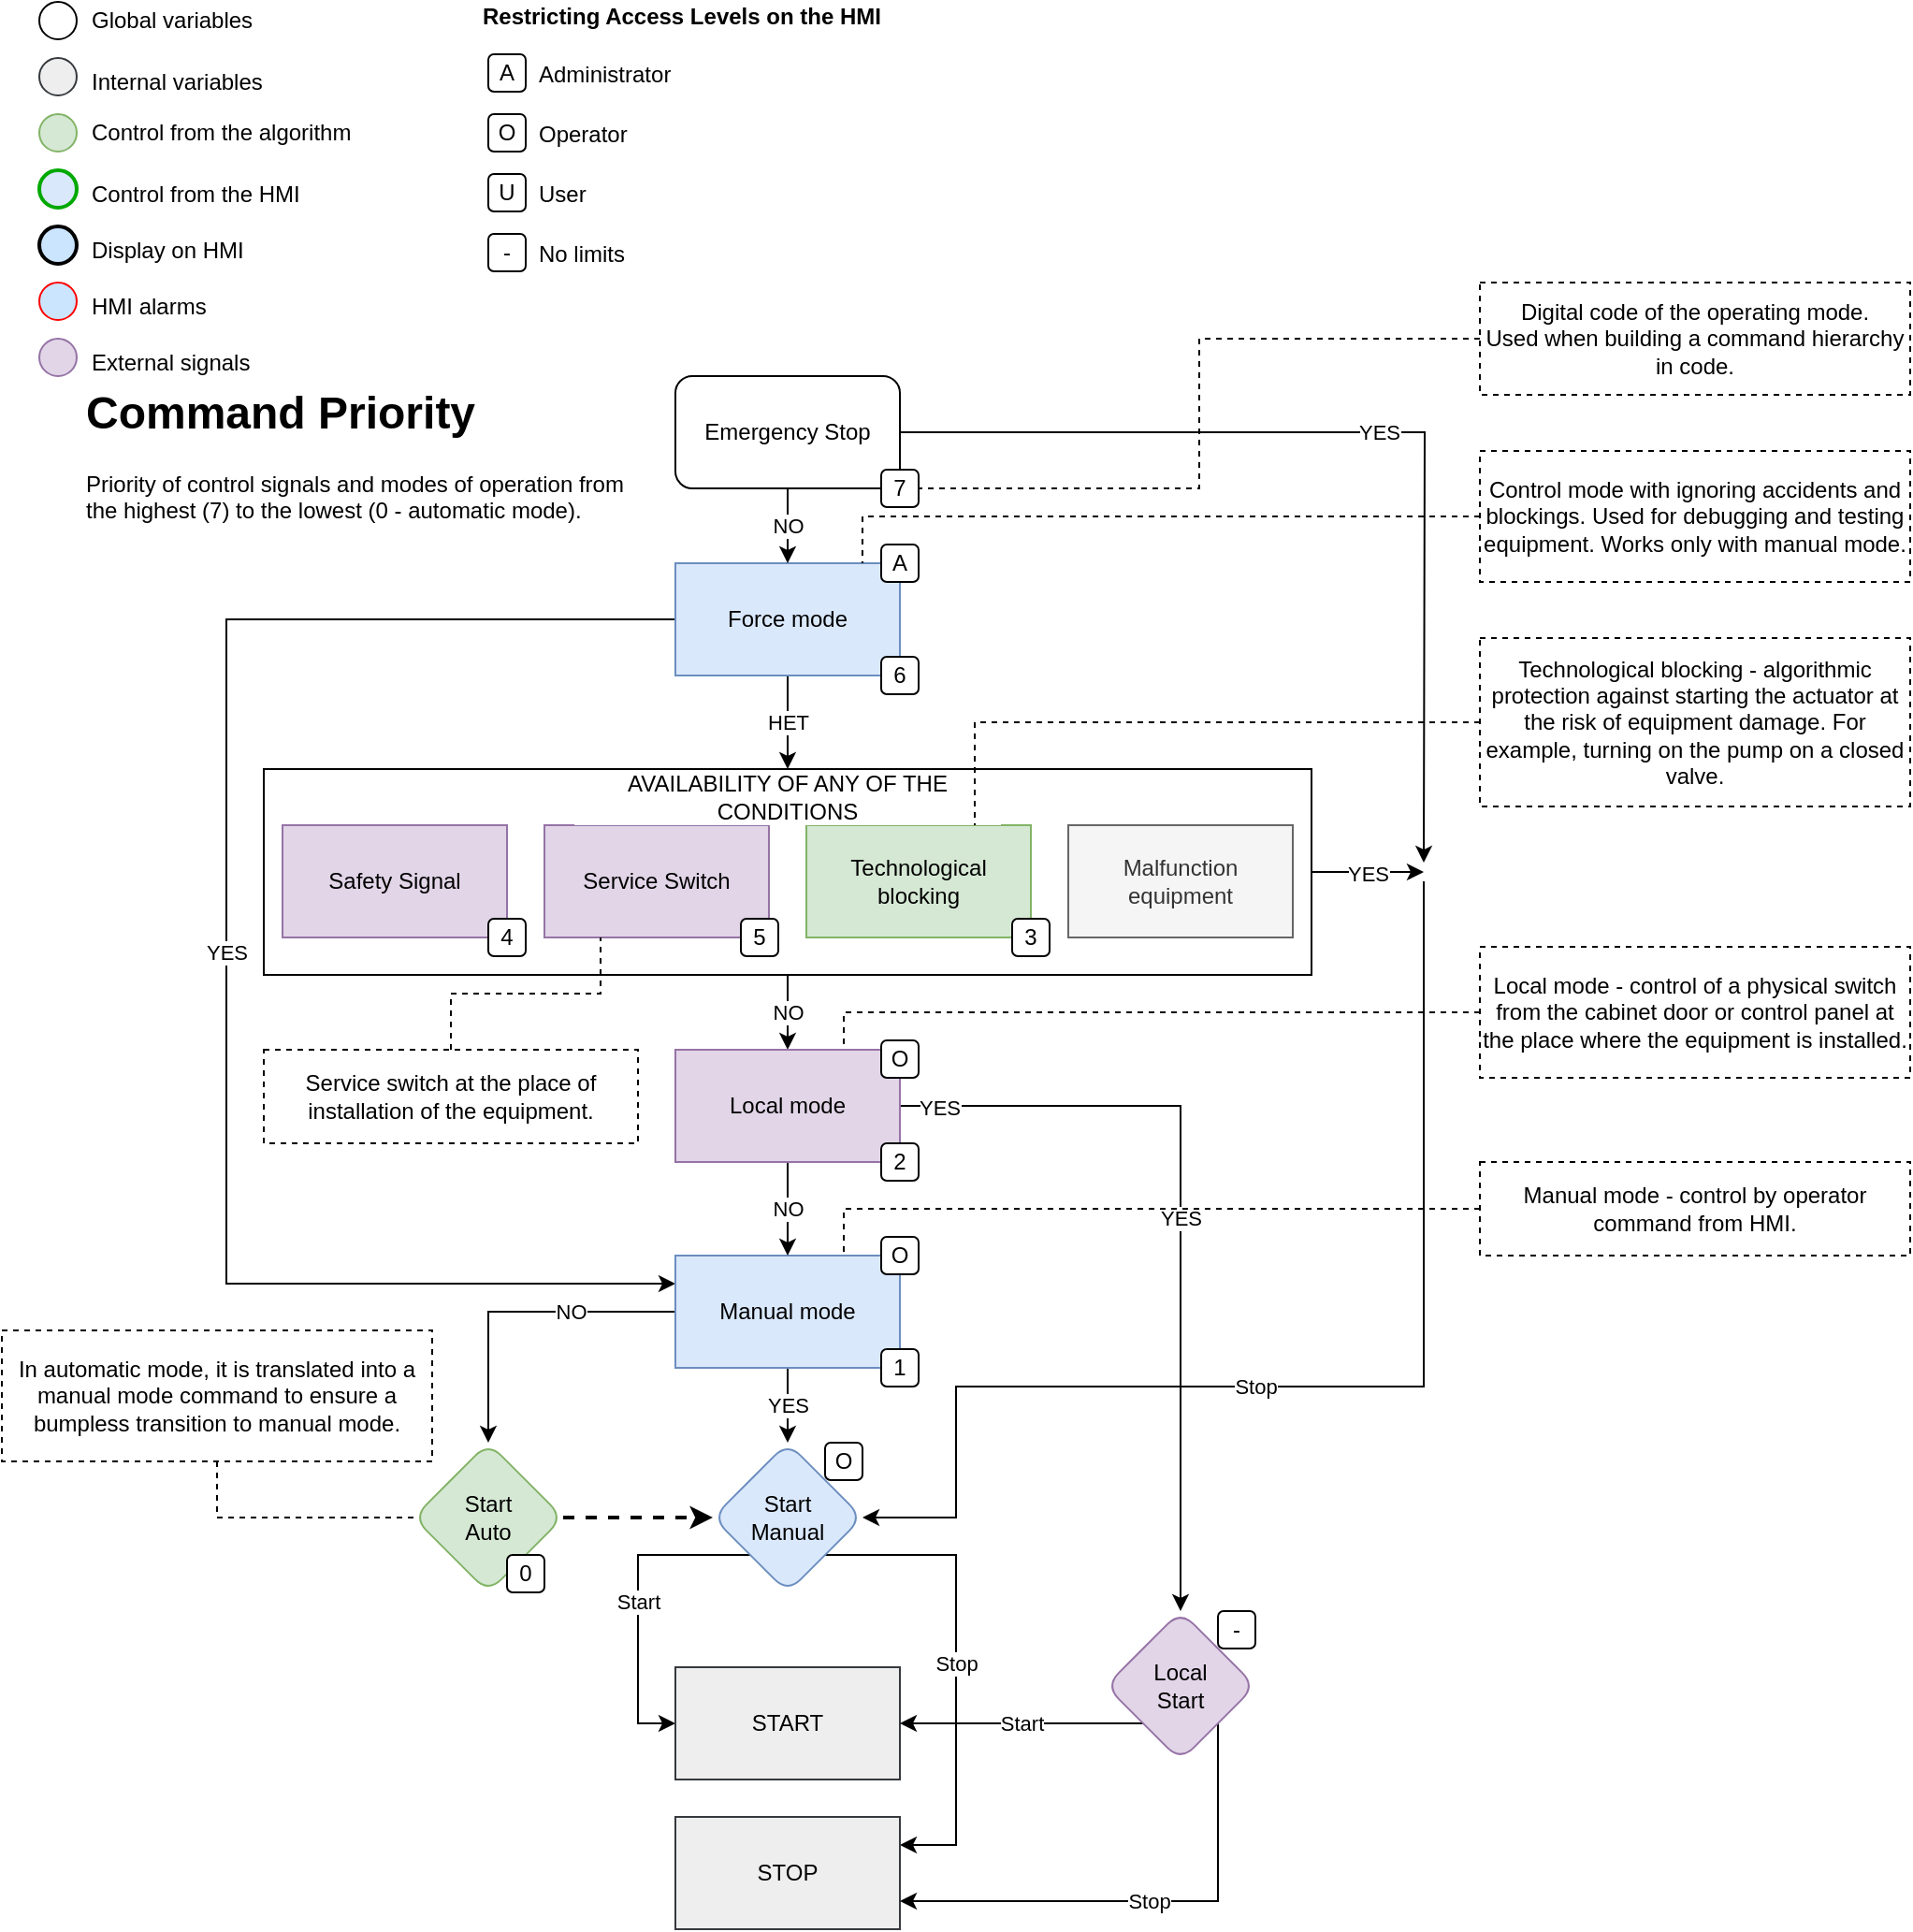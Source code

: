 <mxfile version="21.6.5" type="device">
  <diagram id="kgpKYQtTHZ0yAKxKKP6v" name="Page-1">
    <mxGraphModel dx="1418" dy="820" grid="1" gridSize="10" guides="1" tooltips="1" connect="1" arrows="1" fold="1" page="1" pageScale="1" pageWidth="850" pageHeight="1100" math="0" shadow="0">
      <root>
        <mxCell id="0" />
        <mxCell id="1" parent="0" />
        <mxCell id="_dlDxrZRvXuDAc6dJ759-61" value="NO" style="edgeStyle=orthogonalEdgeStyle;rounded=0;orthogonalLoop=1;jettySize=auto;html=1;entryX=0.5;entryY=0;entryDx=0;entryDy=0;" parent="1" source="_dlDxrZRvXuDAc6dJ759-59" target="_dlDxrZRvXuDAc6dJ759-28" edge="1">
          <mxGeometry relative="1" as="geometry" />
        </mxCell>
        <mxCell id="_dlDxrZRvXuDAc6dJ759-87" value="Stop" style="edgeStyle=orthogonalEdgeStyle;rounded=0;orthogonalLoop=1;jettySize=auto;html=1;entryX=1;entryY=0.5;entryDx=0;entryDy=0;" parent="1" target="_dlDxrZRvXuDAc6dJ759-18" edge="1">
          <mxGeometry x="0.125" relative="1" as="geometry">
            <Array as="points">
              <mxPoint x="780" y="750" />
              <mxPoint x="530" y="750" />
              <mxPoint x="530" y="820" />
            </Array>
            <mxPoint as="offset" />
            <mxPoint x="780" y="480" as="sourcePoint" />
          </mxGeometry>
        </mxCell>
        <mxCell id="PMrE51tnItsyhINrTOdF-2" value="YES" style="edgeStyle=orthogonalEdgeStyle;rounded=0;orthogonalLoop=1;jettySize=auto;html=1;" parent="1" source="_dlDxrZRvXuDAc6dJ759-59" edge="1">
          <mxGeometry relative="1" as="geometry">
            <mxPoint x="780" y="475" as="targetPoint" />
          </mxGeometry>
        </mxCell>
        <mxCell id="_dlDxrZRvXuDAc6dJ759-59" value="&lt;div style=&quot;text-align: justify&quot;&gt;&lt;br&gt;&lt;/div&gt;" style="rounded=0;whiteSpace=wrap;html=1;shadow=0;glass=0;labelBackgroundColor=#FFFFFF;labelBorderColor=none;sketch=0;" parent="1" vertex="1">
          <mxGeometry x="160" y="420" width="560" height="110" as="geometry" />
        </mxCell>
        <mxCell id="_dlDxrZRvXuDAc6dJ759-62" value="НЕТ" style="edgeStyle=orthogonalEdgeStyle;rounded=0;orthogonalLoop=1;jettySize=auto;html=1;exitX=0.5;exitY=1;exitDx=0;exitDy=0;entryX=0.5;entryY=0;entryDx=0;entryDy=0;" parent="1" source="_dlDxrZRvXuDAc6dJ759-11" target="_dlDxrZRvXuDAc6dJ759-60" edge="1">
          <mxGeometry relative="1" as="geometry" />
        </mxCell>
        <mxCell id="_dlDxrZRvXuDAc6dJ759-64" value="YES" style="edgeStyle=orthogonalEdgeStyle;rounded=0;orthogonalLoop=1;jettySize=auto;html=1;entryX=0;entryY=0.25;entryDx=0;entryDy=0;" parent="1" source="_dlDxrZRvXuDAc6dJ759-11" target="_dlDxrZRvXuDAc6dJ759-15" edge="1">
          <mxGeometry relative="1" as="geometry">
            <Array as="points">
              <mxPoint x="140" y="340" />
              <mxPoint x="140" y="695" />
            </Array>
          </mxGeometry>
        </mxCell>
        <mxCell id="_dlDxrZRvXuDAc6dJ759-11" value="Force mode" style="rounded=0;whiteSpace=wrap;html=1;shadow=0;glass=0;sketch=0;fillColor=#dae8fc;strokeColor=#6c8ebf;" parent="1" vertex="1">
          <mxGeometry x="380" y="310" width="120" height="60" as="geometry" />
        </mxCell>
        <mxCell id="_dlDxrZRvXuDAc6dJ759-13" value="NO" style="edgeStyle=orthogonalEdgeStyle;rounded=0;orthogonalLoop=1;jettySize=auto;html=1;exitX=0.5;exitY=1;exitDx=0;exitDy=0;entryX=0.5;entryY=0;entryDx=0;entryDy=0;" parent="1" source="_dlDxrZRvXuDAc6dJ759-12" target="_dlDxrZRvXuDAc6dJ759-11" edge="1">
          <mxGeometry relative="1" as="geometry" />
        </mxCell>
        <mxCell id="_dlDxrZRvXuDAc6dJ759-75" value="YES" style="edgeStyle=orthogonalEdgeStyle;rounded=0;orthogonalLoop=1;jettySize=auto;html=1;" parent="1" source="_dlDxrZRvXuDAc6dJ759-12" edge="1">
          <mxGeometry relative="1" as="geometry">
            <mxPoint x="780" y="470" as="targetPoint" />
          </mxGeometry>
        </mxCell>
        <mxCell id="_dlDxrZRvXuDAc6dJ759-12" value="Emergency Stop" style="rounded=1;whiteSpace=wrap;html=1;shadow=0;glass=0;sketch=0;" parent="1" vertex="1">
          <mxGeometry x="380" y="210" width="120" height="60" as="geometry" />
        </mxCell>
        <mxCell id="_dlDxrZRvXuDAc6dJ759-14" value="&lt;h1&gt;Command Priority&lt;/h1&gt;&lt;p&gt;Priority of control signals and modes of operation from the highest (7) to the lowest (0 - automatic mode).&lt;/p&gt;" style="text;html=1;strokeColor=none;fillColor=none;spacing=5;spacingTop=-20;whiteSpace=wrap;overflow=hidden;rounded=0;shadow=0;glass=0;sketch=0;" parent="1" vertex="1">
          <mxGeometry x="60" y="210" width="310" height="120" as="geometry" />
        </mxCell>
        <mxCell id="_dlDxrZRvXuDAc6dJ759-23" value="YES" style="edgeStyle=orthogonalEdgeStyle;rounded=0;orthogonalLoop=1;jettySize=auto;exitX=0.5;exitY=1;exitDx=0;exitDy=0;entryX=0.5;entryY=0;entryDx=0;entryDy=0;html=1;" parent="1" source="_dlDxrZRvXuDAc6dJ759-15" target="_dlDxrZRvXuDAc6dJ759-18" edge="1">
          <mxGeometry relative="1" as="geometry">
            <Array as="points">
              <mxPoint x="440" y="760" />
              <mxPoint x="440" y="760" />
            </Array>
          </mxGeometry>
        </mxCell>
        <mxCell id="_dlDxrZRvXuDAc6dJ759-51" style="edgeStyle=orthogonalEdgeStyle;rounded=0;orthogonalLoop=1;jettySize=auto;html=1;exitX=0;exitY=0.5;exitDx=0;exitDy=0;entryX=0.5;entryY=0;entryDx=0;entryDy=0;" parent="1" source="_dlDxrZRvXuDAc6dJ759-15" target="_dlDxrZRvXuDAc6dJ759-40" edge="1">
          <mxGeometry relative="1" as="geometry" />
        </mxCell>
        <mxCell id="_dlDxrZRvXuDAc6dJ759-52" value="NO" style="edgeLabel;html=1;align=center;verticalAlign=middle;resizable=0;points=[];" parent="_dlDxrZRvXuDAc6dJ759-51" vertex="1" connectable="0">
          <mxGeometry x="-0.333" relative="1" as="geometry">
            <mxPoint as="offset" />
          </mxGeometry>
        </mxCell>
        <mxCell id="_dlDxrZRvXuDAc6dJ759-15" value="Manual mode" style="rounded=0;whiteSpace=wrap;html=1;shadow=0;glass=0;sketch=0;fillColor=#dae8fc;strokeColor=#6c8ebf;" parent="1" vertex="1">
          <mxGeometry x="380" y="680" width="120" height="60" as="geometry" />
        </mxCell>
        <mxCell id="_dlDxrZRvXuDAc6dJ759-70" value="Stop" style="edgeStyle=orthogonalEdgeStyle;rounded=0;orthogonalLoop=1;jettySize=auto;html=1;exitX=1;exitY=1;exitDx=0;exitDy=0;entryX=1;entryY=0.25;entryDx=0;entryDy=0;" parent="1" source="_dlDxrZRvXuDAc6dJ759-18" target="_dlDxrZRvXuDAc6dJ759-19" edge="1">
          <mxGeometry x="0.004" relative="1" as="geometry">
            <Array as="points">
              <mxPoint x="530" y="840" />
              <mxPoint x="530" y="995" />
            </Array>
            <mxPoint as="offset" />
          </mxGeometry>
        </mxCell>
        <mxCell id="_dlDxrZRvXuDAc6dJ759-71" value="Start" style="edgeStyle=orthogonalEdgeStyle;rounded=0;orthogonalLoop=1;jettySize=auto;html=1;exitX=0;exitY=1;exitDx=0;exitDy=0;entryX=0;entryY=0.5;entryDx=0;entryDy=0;" parent="1" source="_dlDxrZRvXuDAc6dJ759-18" target="_dlDxrZRvXuDAc6dJ759-20" edge="1">
          <mxGeometry relative="1" as="geometry">
            <Array as="points">
              <mxPoint x="360" y="840" />
              <mxPoint x="360" y="930" />
            </Array>
          </mxGeometry>
        </mxCell>
        <mxCell id="_dlDxrZRvXuDAc6dJ759-18" value="Start&lt;br&gt;Manual" style="rhombus;whiteSpace=wrap;html=1;rounded=1;shadow=0;glass=0;sketch=0;fillColor=#dae8fc;strokeColor=#6c8ebf;" parent="1" vertex="1">
          <mxGeometry x="400" y="780" width="80" height="80" as="geometry" />
        </mxCell>
        <mxCell id="_dlDxrZRvXuDAc6dJ759-19" value="STOP" style="rounded=0;whiteSpace=wrap;html=1;shadow=0;glass=0;sketch=0;fillColor=#eeeeee;strokeColor=#36393d;" parent="1" vertex="1">
          <mxGeometry x="380" y="980" width="120" height="60" as="geometry" />
        </mxCell>
        <mxCell id="_dlDxrZRvXuDAc6dJ759-20" value="START" style="rounded=0;whiteSpace=wrap;html=1;shadow=0;glass=0;sketch=0;fillColor=#eeeeee;strokeColor=#36393d;" parent="1" vertex="1">
          <mxGeometry x="380" y="900" width="120" height="60" as="geometry" />
        </mxCell>
        <mxCell id="_dlDxrZRvXuDAc6dJ759-21" value="Safety Signal" style="rounded=0;whiteSpace=wrap;html=1;shadow=0;glass=0;sketch=0;fillColor=#e1d5e7;strokeColor=#9673a6;" parent="1" vertex="1">
          <mxGeometry x="170" y="450" width="120" height="60" as="geometry" />
        </mxCell>
        <mxCell id="_dlDxrZRvXuDAc6dJ759-25" value="Service Switch" style="rounded=0;whiteSpace=wrap;html=1;shadow=0;glass=0;sketch=0;fillColor=#e1d5e7;strokeColor=#9673a6;" parent="1" vertex="1">
          <mxGeometry x="310" y="450" width="120" height="60" as="geometry" />
        </mxCell>
        <mxCell id="_dlDxrZRvXuDAc6dJ759-26" value="&lt;div&gt;Technological&lt;/div&gt;&lt;div&gt;blocking&lt;/div&gt;" style="rounded=0;whiteSpace=wrap;html=1;shadow=0;glass=0;sketch=0;fillColor=#d5e8d4;strokeColor=#82b366;" parent="1" vertex="1">
          <mxGeometry x="450" y="450" width="120" height="60" as="geometry" />
        </mxCell>
        <mxCell id="_dlDxrZRvXuDAc6dJ759-54" value="YES" style="edgeStyle=orthogonalEdgeStyle;rounded=0;orthogonalLoop=1;jettySize=auto;html=1;exitX=1;exitY=0.5;exitDx=0;exitDy=0;" parent="1" source="_dlDxrZRvXuDAc6dJ759-28" target="_dlDxrZRvXuDAc6dJ759-29" edge="1">
          <mxGeometry relative="1" as="geometry" />
        </mxCell>
        <mxCell id="_dlDxrZRvXuDAc6dJ759-56" value="YES" style="edgeLabel;html=1;align=center;verticalAlign=middle;resizable=0;points=[];" parent="_dlDxrZRvXuDAc6dJ759-54" vertex="1" connectable="0">
          <mxGeometry x="-0.903" y="-1" relative="1" as="geometry">
            <mxPoint as="offset" />
          </mxGeometry>
        </mxCell>
        <mxCell id="_dlDxrZRvXuDAc6dJ759-55" value="NO" style="edgeStyle=orthogonalEdgeStyle;rounded=0;orthogonalLoop=1;jettySize=auto;html=1;" parent="1" source="_dlDxrZRvXuDAc6dJ759-28" target="_dlDxrZRvXuDAc6dJ759-15" edge="1">
          <mxGeometry relative="1" as="geometry" />
        </mxCell>
        <mxCell id="_dlDxrZRvXuDAc6dJ759-28" value="Local mode" style="rounded=0;whiteSpace=wrap;html=1;shadow=0;glass=0;sketch=0;fillColor=#e1d5e7;strokeColor=#9673a6;" parent="1" vertex="1">
          <mxGeometry x="380" y="570" width="120" height="60" as="geometry" />
        </mxCell>
        <mxCell id="_dlDxrZRvXuDAc6dJ759-67" value="Stop" style="edgeStyle=orthogonalEdgeStyle;rounded=0;orthogonalLoop=1;jettySize=auto;html=1;exitX=1;exitY=1;exitDx=0;exitDy=0;entryX=1;entryY=0.75;entryDx=0;entryDy=0;" parent="1" source="_dlDxrZRvXuDAc6dJ759-29" target="_dlDxrZRvXuDAc6dJ759-19" edge="1">
          <mxGeometry relative="1" as="geometry">
            <Array as="points">
              <mxPoint x="670" y="1025" />
            </Array>
          </mxGeometry>
        </mxCell>
        <mxCell id="_dlDxrZRvXuDAc6dJ759-68" value="Start" style="edgeStyle=orthogonalEdgeStyle;rounded=0;orthogonalLoop=1;jettySize=auto;html=1;exitX=0;exitY=1;exitDx=0;exitDy=0;entryX=1;entryY=0.5;entryDx=0;entryDy=0;" parent="1" source="_dlDxrZRvXuDAc6dJ759-29" target="_dlDxrZRvXuDAc6dJ759-20" edge="1">
          <mxGeometry relative="1" as="geometry">
            <Array as="points">
              <mxPoint x="560" y="930" />
            </Array>
            <mxPoint as="offset" />
          </mxGeometry>
        </mxCell>
        <mxCell id="_dlDxrZRvXuDAc6dJ759-29" value="Local&lt;br&gt;Start" style="rhombus;whiteSpace=wrap;html=1;rounded=1;shadow=0;glass=0;sketch=0;fillColor=#e1d5e7;strokeColor=#9673a6;" parent="1" vertex="1">
          <mxGeometry x="610" y="870" width="80" height="80" as="geometry" />
        </mxCell>
        <mxCell id="_dlDxrZRvXuDAc6dJ759-74" value="" style="edgeStyle=orthogonalEdgeStyle;rounded=0;orthogonalLoop=1;jettySize=auto;html=1;entryX=0;entryY=0.5;entryDx=0;entryDy=0;dashed=1;strokeWidth=2;" parent="1" source="_dlDxrZRvXuDAc6dJ759-40" target="_dlDxrZRvXuDAc6dJ759-18" edge="1">
          <mxGeometry relative="1" as="geometry" />
        </mxCell>
        <mxCell id="_dlDxrZRvXuDAc6dJ759-40" value="Start&lt;br&gt;Auto" style="rhombus;whiteSpace=wrap;html=1;rounded=1;shadow=0;glass=0;sketch=0;fillColor=#d5e8d4;strokeColor=#82b366;" parent="1" vertex="1">
          <mxGeometry x="240" y="780" width="80" height="80" as="geometry" />
        </mxCell>
        <mxCell id="_dlDxrZRvXuDAc6dJ759-60" value="AVAILABILITY OF ANY OF THE CONDITIONS" style="text;html=1;strokeColor=none;fillColor=none;align=center;verticalAlign=middle;whiteSpace=wrap;rounded=0;shadow=0;glass=0;labelBackgroundColor=#FFFFFF;labelBorderColor=none;sketch=0;" parent="1" vertex="1">
          <mxGeometry x="325" y="420" width="230" height="30" as="geometry" />
        </mxCell>
        <mxCell id="_dlDxrZRvXuDAc6dJ759-63" value="&lt;div&gt;Malfunction&lt;/div&gt;&lt;div&gt;equipment&lt;/div&gt;" style="rounded=0;whiteSpace=wrap;html=1;shadow=0;glass=0;sketch=0;fillColor=#f5f5f5;fontColor=#333333;strokeColor=#666666;" parent="1" vertex="1">
          <mxGeometry x="590" y="450" width="120" height="60" as="geometry" />
        </mxCell>
        <mxCell id="VvVaaLdSwOPJ516p5DUX-1" value="7" style="text;html=1;strokeColor=default;fillColor=default;align=center;verticalAlign=middle;whiteSpace=wrap;rounded=1;" parent="1" vertex="1">
          <mxGeometry x="490" y="260" width="20" height="20" as="geometry" />
        </mxCell>
        <mxCell id="VvVaaLdSwOPJ516p5DUX-2" value="6&lt;br&gt;" style="text;html=1;strokeColor=default;fillColor=default;align=center;verticalAlign=middle;whiteSpace=wrap;rounded=1;" parent="1" vertex="1">
          <mxGeometry x="490" y="360" width="20" height="20" as="geometry" />
        </mxCell>
        <mxCell id="VvVaaLdSwOPJ516p5DUX-3" value="4" style="text;html=1;strokeColor=default;fillColor=default;align=center;verticalAlign=middle;whiteSpace=wrap;rounded=1;" parent="1" vertex="1">
          <mxGeometry x="280" y="500" width="20" height="20" as="geometry" />
        </mxCell>
        <mxCell id="VvVaaLdSwOPJ516p5DUX-4" value="5" style="text;html=1;strokeColor=default;fillColor=default;align=center;verticalAlign=middle;whiteSpace=wrap;rounded=1;" parent="1" vertex="1">
          <mxGeometry x="415" y="500" width="20" height="20" as="geometry" />
        </mxCell>
        <mxCell id="VvVaaLdSwOPJ516p5DUX-5" value="3" style="text;html=1;strokeColor=default;fillColor=default;align=center;verticalAlign=middle;whiteSpace=wrap;rounded=1;" parent="1" vertex="1">
          <mxGeometry x="560" y="500" width="20" height="20" as="geometry" />
        </mxCell>
        <mxCell id="VvVaaLdSwOPJ516p5DUX-6" value="2&lt;br&gt;" style="text;html=1;strokeColor=default;fillColor=default;align=center;verticalAlign=middle;whiteSpace=wrap;rounded=1;" parent="1" vertex="1">
          <mxGeometry x="490" y="620" width="20" height="20" as="geometry" />
        </mxCell>
        <mxCell id="VvVaaLdSwOPJ516p5DUX-7" value="1" style="text;html=1;strokeColor=default;fillColor=default;align=center;verticalAlign=middle;whiteSpace=wrap;rounded=1;" parent="1" vertex="1">
          <mxGeometry x="490" y="730" width="20" height="20" as="geometry" />
        </mxCell>
        <mxCell id="VvVaaLdSwOPJ516p5DUX-8" value="0" style="text;html=1;strokeColor=default;fillColor=default;align=center;verticalAlign=middle;whiteSpace=wrap;rounded=1;" parent="1" vertex="1">
          <mxGeometry x="290" y="840" width="20" height="20" as="geometry" />
        </mxCell>
        <mxCell id="rMPqCTuPxbYfNLPjGVI2-3" style="edgeStyle=orthogonalEdgeStyle;rounded=0;orthogonalLoop=1;jettySize=auto;html=1;entryX=0.833;entryY=0;entryDx=0;entryDy=0;endArrow=none;endFill=0;dashed=1;entryPerimeter=0;" parent="1" source="rMPqCTuPxbYfNLPjGVI2-2" target="_dlDxrZRvXuDAc6dJ759-11" edge="1">
          <mxGeometry relative="1" as="geometry" />
        </mxCell>
        <mxCell id="rMPqCTuPxbYfNLPjGVI2-2" value="Control mode with ignoring accidents and blockings. Used for debugging and testing equipment. Works only with manual mode." style="text;html=1;strokeColor=default;fillColor=none;align=center;verticalAlign=middle;whiteSpace=wrap;rounded=0;dashed=1;strokeWidth=1;" parent="1" vertex="1">
          <mxGeometry x="810" y="250" width="230" height="70" as="geometry" />
        </mxCell>
        <mxCell id="rMPqCTuPxbYfNLPjGVI2-6" style="edgeStyle=orthogonalEdgeStyle;rounded=0;orthogonalLoop=1;jettySize=auto;html=1;entryX=0.75;entryY=0;entryDx=0;entryDy=0;dashed=1;endArrow=none;endFill=0;" parent="1" source="rMPqCTuPxbYfNLPjGVI2-4" target="_dlDxrZRvXuDAc6dJ759-26" edge="1">
          <mxGeometry relative="1" as="geometry" />
        </mxCell>
        <mxCell id="rMPqCTuPxbYfNLPjGVI2-4" value="Technological blocking - algorithmic protection against starting the actuator at the risk of equipment damage. For example, turning on the pump on a closed valve." style="text;html=1;strokeColor=default;fillColor=none;align=center;verticalAlign=middle;whiteSpace=wrap;rounded=0;dashed=1;strokeWidth=1;" parent="1" vertex="1">
          <mxGeometry x="810" y="350" width="230" height="90" as="geometry" />
        </mxCell>
        <mxCell id="rMPqCTuPxbYfNLPjGVI2-8" style="edgeStyle=orthogonalEdgeStyle;rounded=0;orthogonalLoop=1;jettySize=auto;html=1;entryX=0.75;entryY=0;entryDx=0;entryDy=0;dashed=1;endArrow=none;endFill=0;" parent="1" source="rMPqCTuPxbYfNLPjGVI2-7" target="_dlDxrZRvXuDAc6dJ759-28" edge="1">
          <mxGeometry relative="1" as="geometry" />
        </mxCell>
        <mxCell id="rMPqCTuPxbYfNLPjGVI2-7" value="Local mode - control of a physical switch from the cabinet door or control panel at the place where the equipment is installed." style="text;html=1;strokeColor=default;fillColor=none;align=center;verticalAlign=middle;whiteSpace=wrap;rounded=0;dashed=1;strokeWidth=1;" parent="1" vertex="1">
          <mxGeometry x="810" y="515" width="230" height="70" as="geometry" />
        </mxCell>
        <mxCell id="rMPqCTuPxbYfNLPjGVI2-10" style="edgeStyle=orthogonalEdgeStyle;rounded=0;orthogonalLoop=1;jettySize=auto;html=1;entryX=0.75;entryY=0;entryDx=0;entryDy=0;dashed=1;endArrow=none;endFill=0;" parent="1" source="rMPqCTuPxbYfNLPjGVI2-9" target="_dlDxrZRvXuDAc6dJ759-15" edge="1">
          <mxGeometry relative="1" as="geometry" />
        </mxCell>
        <mxCell id="rMPqCTuPxbYfNLPjGVI2-9" value="Manual mode - control by operator command from HMI." style="text;html=1;strokeColor=default;fillColor=none;align=center;verticalAlign=middle;whiteSpace=wrap;rounded=0;dashed=1;strokeWidth=1;" parent="1" vertex="1">
          <mxGeometry x="810" y="630" width="230" height="50" as="geometry" />
        </mxCell>
        <mxCell id="rMPqCTuPxbYfNLPjGVI2-12" style="edgeStyle=orthogonalEdgeStyle;rounded=0;orthogonalLoop=1;jettySize=auto;html=1;entryX=0;entryY=0.5;entryDx=0;entryDy=0;dashed=1;endArrow=none;endFill=0;" parent="1" source="rMPqCTuPxbYfNLPjGVI2-11" target="_dlDxrZRvXuDAc6dJ759-40" edge="1">
          <mxGeometry relative="1" as="geometry" />
        </mxCell>
        <mxCell id="rMPqCTuPxbYfNLPjGVI2-11" value="In automatic mode, it is translated into a manual mode command to ensure a bumpless transition to manual mode." style="text;html=1;strokeColor=default;fillColor=none;align=center;verticalAlign=middle;whiteSpace=wrap;rounded=0;dashed=1;strokeWidth=1;" parent="1" vertex="1">
          <mxGeometry x="20" y="720" width="230" height="70" as="geometry" />
        </mxCell>
        <mxCell id="rMPqCTuPxbYfNLPjGVI2-14" style="edgeStyle=orthogonalEdgeStyle;rounded=0;orthogonalLoop=1;jettySize=auto;html=1;entryX=1;entryY=0.5;entryDx=0;entryDy=0;dashed=1;endArrow=none;endFill=0;strokeWidth=1;" parent="1" source="rMPqCTuPxbYfNLPjGVI2-13" target="VvVaaLdSwOPJ516p5DUX-1" edge="1">
          <mxGeometry relative="1" as="geometry" />
        </mxCell>
        <mxCell id="rMPqCTuPxbYfNLPjGVI2-13" value="&lt;div&gt;Digital code of the operating mode.&lt;/div&gt;&lt;div&gt;Used when building a command hierarchy in code.&lt;/div&gt;" style="text;html=1;strokeColor=default;fillColor=none;align=center;verticalAlign=middle;whiteSpace=wrap;rounded=0;dashed=1;strokeWidth=1;" parent="1" vertex="1">
          <mxGeometry x="810" y="160" width="230" height="60" as="geometry" />
        </mxCell>
        <mxCell id="r1Kgr8H2GcwVsiZAlk7Q-2" style="edgeStyle=orthogonalEdgeStyle;rounded=0;orthogonalLoop=1;jettySize=auto;html=1;entryX=0.25;entryY=1;entryDx=0;entryDy=0;endArrow=none;endFill=0;dashed=1;" parent="1" source="r1Kgr8H2GcwVsiZAlk7Q-1" target="_dlDxrZRvXuDAc6dJ759-25" edge="1">
          <mxGeometry relative="1" as="geometry" />
        </mxCell>
        <mxCell id="r1Kgr8H2GcwVsiZAlk7Q-1" value="Service switch at the place of installation of the equipment." style="text;html=1;strokeColor=default;fillColor=none;align=center;verticalAlign=middle;whiteSpace=wrap;rounded=0;dashed=1;strokeWidth=1;" parent="1" vertex="1">
          <mxGeometry x="160" y="570" width="200" height="50" as="geometry" />
        </mxCell>
        <mxCell id="mMCcD7gr4QnfgKSDkN2V-1" value="A" style="text;html=1;strokeColor=default;fillColor=default;align=center;verticalAlign=middle;whiteSpace=wrap;rounded=1;" parent="1" vertex="1">
          <mxGeometry x="490" y="300" width="20" height="20" as="geometry" />
        </mxCell>
        <mxCell id="mMCcD7gr4QnfgKSDkN2V-2" value="O" style="text;html=1;strokeColor=default;fillColor=default;align=center;verticalAlign=middle;whiteSpace=wrap;rounded=1;" parent="1" vertex="1">
          <mxGeometry x="490" y="670" width="20" height="20" as="geometry" />
        </mxCell>
        <mxCell id="mMCcD7gr4QnfgKSDkN2V-7" value="A" style="text;html=1;strokeColor=default;fillColor=default;align=center;verticalAlign=middle;whiteSpace=wrap;rounded=1;" parent="1" vertex="1">
          <mxGeometry x="280" y="38" width="20" height="20" as="geometry" />
        </mxCell>
        <mxCell id="mMCcD7gr4QnfgKSDkN2V-8" value="O" style="text;html=1;strokeColor=default;fillColor=default;align=center;verticalAlign=middle;whiteSpace=wrap;rounded=1;" parent="1" vertex="1">
          <mxGeometry x="280" y="70" width="20" height="20" as="geometry" />
        </mxCell>
        <mxCell id="mMCcD7gr4QnfgKSDkN2V-9" value="Administrator" style="text;html=1;strokeColor=none;fillColor=none;align=left;verticalAlign=middle;whiteSpace=wrap;rounded=0;shadow=0;glass=0;labelBackgroundColor=#FFFFFF;labelBorderColor=none;sketch=0;" parent="1" vertex="1">
          <mxGeometry x="305" y="41" width="150" height="15" as="geometry" />
        </mxCell>
        <mxCell id="mMCcD7gr4QnfgKSDkN2V-10" value="Operator" style="text;html=1;strokeColor=none;fillColor=none;align=left;verticalAlign=middle;whiteSpace=wrap;rounded=0;shadow=0;glass=0;labelBackgroundColor=#FFFFFF;labelBorderColor=none;sketch=0;" parent="1" vertex="1">
          <mxGeometry x="305" y="73" width="150" height="15" as="geometry" />
        </mxCell>
        <mxCell id="mMCcD7gr4QnfgKSDkN2V-11" value="U" style="text;html=1;strokeColor=default;fillColor=default;align=center;verticalAlign=middle;whiteSpace=wrap;rounded=1;" parent="1" vertex="1">
          <mxGeometry x="280" y="102" width="20" height="20" as="geometry" />
        </mxCell>
        <mxCell id="mMCcD7gr4QnfgKSDkN2V-12" value="User" style="text;html=1;strokeColor=none;fillColor=none;align=left;verticalAlign=middle;whiteSpace=wrap;rounded=0;shadow=0;glass=0;labelBackgroundColor=#FFFFFF;labelBorderColor=none;sketch=0;" parent="1" vertex="1">
          <mxGeometry x="305" y="105.5" width="150" height="15" as="geometry" />
        </mxCell>
        <mxCell id="mMCcD7gr4QnfgKSDkN2V-14" value="&lt;b&gt;Restricting Access Levels on the HMI&lt;/b&gt;" style="text;html=1;strokeColor=none;fillColor=none;align=left;verticalAlign=middle;whiteSpace=wrap;rounded=0;shadow=0;glass=0;labelBackgroundColor=#FFFFFF;labelBorderColor=none;sketch=0;" parent="1" vertex="1">
          <mxGeometry x="275" y="10" width="235" height="15" as="geometry" />
        </mxCell>
        <mxCell id="mMCcD7gr4QnfgKSDkN2V-15" value="-" style="text;html=1;strokeColor=default;fillColor=default;align=center;verticalAlign=middle;whiteSpace=wrap;rounded=1;" parent="1" vertex="1">
          <mxGeometry x="280" y="134" width="20" height="20" as="geometry" />
        </mxCell>
        <mxCell id="mMCcD7gr4QnfgKSDkN2V-16" value="No limits" style="text;html=1;strokeColor=none;fillColor=none;align=left;verticalAlign=middle;whiteSpace=wrap;rounded=0;shadow=0;glass=0;labelBackgroundColor=#FFFFFF;labelBorderColor=none;sketch=0;" parent="1" vertex="1">
          <mxGeometry x="305" y="137.5" width="150" height="15" as="geometry" />
        </mxCell>
        <mxCell id="AUHi0IwHwDK_juSrY4qz-1" value="" style="ellipse;whiteSpace=wrap;html=1;rounded=1;shadow=0;glass=0;labelBackgroundColor=none;labelBorderColor=none;sketch=0;" parent="1" vertex="1">
          <mxGeometry x="40" y="10" width="20" height="20" as="geometry" />
        </mxCell>
        <mxCell id="AUHi0IwHwDK_juSrY4qz-2" value="" style="ellipse;whiteSpace=wrap;html=1;rounded=1;shadow=0;glass=0;labelBackgroundColor=none;labelBorderColor=none;sketch=0;fillColor=#eeeeee;strokeColor=#36393d;" parent="1" vertex="1">
          <mxGeometry x="40" y="40" width="20" height="20" as="geometry" />
        </mxCell>
        <mxCell id="AUHi0IwHwDK_juSrY4qz-3" value="" style="ellipse;whiteSpace=wrap;html=1;rounded=1;shadow=0;glass=0;labelBackgroundColor=none;labelBorderColor=none;sketch=0;fillColor=#d5e8d4;strokeColor=#82b366;" parent="1" vertex="1">
          <mxGeometry x="40" y="70" width="20" height="20" as="geometry" />
        </mxCell>
        <mxCell id="AUHi0IwHwDK_juSrY4qz-4" value="" style="ellipse;whiteSpace=wrap;html=1;rounded=1;shadow=0;glass=0;labelBackgroundColor=none;labelBorderColor=none;sketch=0;fillColor=#dae8fc;strokeColor=#00A800;strokeWidth=2;" parent="1" vertex="1">
          <mxGeometry x="40" y="100" width="20" height="20" as="geometry" />
        </mxCell>
        <mxCell id="AUHi0IwHwDK_juSrY4qz-5" value="" style="ellipse;whiteSpace=wrap;html=1;rounded=1;shadow=0;glass=0;labelBackgroundColor=none;labelBorderColor=none;sketch=0;fillColor=#CCE5FF;strokeColor=#000000;strokeWidth=2;" parent="1" vertex="1">
          <mxGeometry x="40" y="130" width="20" height="20" as="geometry" />
        </mxCell>
        <mxCell id="AUHi0IwHwDK_juSrY4qz-6" value="Global variables" style="text;html=1;strokeColor=none;fillColor=none;align=left;verticalAlign=middle;whiteSpace=wrap;rounded=0;shadow=0;glass=0;labelBackgroundColor=#FFFFFF;labelBorderColor=none;sketch=0;" parent="1" vertex="1">
          <mxGeometry x="66" y="12.5" width="150" height="15" as="geometry" />
        </mxCell>
        <mxCell id="AUHi0IwHwDK_juSrY4qz-7" value="Internal variables" style="text;html=1;strokeColor=none;fillColor=none;align=left;verticalAlign=middle;whiteSpace=wrap;rounded=0;shadow=0;glass=0;labelBackgroundColor=#FFFFFF;labelBorderColor=none;sketch=0;" parent="1" vertex="1">
          <mxGeometry x="66" y="45" width="150" height="15" as="geometry" />
        </mxCell>
        <mxCell id="AUHi0IwHwDK_juSrY4qz-8" value="Control from the algorithm" style="text;html=1;strokeColor=none;fillColor=none;align=left;verticalAlign=middle;whiteSpace=wrap;rounded=0;shadow=0;glass=0;labelBackgroundColor=#FFFFFF;labelBorderColor=none;sketch=0;" parent="1" vertex="1">
          <mxGeometry x="66" y="72.5" width="154" height="15" as="geometry" />
        </mxCell>
        <mxCell id="AUHi0IwHwDK_juSrY4qz-9" value="Control from the HMI" style="text;html=1;strokeColor=none;fillColor=none;align=left;verticalAlign=middle;whiteSpace=wrap;rounded=0;shadow=0;glass=0;labelBackgroundColor=#FFFFFF;labelBorderColor=none;sketch=0;" parent="1" vertex="1">
          <mxGeometry x="66" y="105" width="150" height="15" as="geometry" />
        </mxCell>
        <mxCell id="AUHi0IwHwDK_juSrY4qz-10" value="Display on HMI" style="text;html=1;strokeColor=none;fillColor=none;align=left;verticalAlign=middle;whiteSpace=wrap;rounded=0;shadow=0;glass=0;labelBackgroundColor=#FFFFFF;labelBorderColor=none;sketch=0;" parent="1" vertex="1">
          <mxGeometry x="66" y="135" width="150" height="15" as="geometry" />
        </mxCell>
        <mxCell id="AUHi0IwHwDK_juSrY4qz-11" value="" style="ellipse;whiteSpace=wrap;html=1;rounded=1;shadow=0;glass=0;labelBackgroundColor=none;labelBorderColor=none;sketch=0;fillColor=#CCE5FF;strokeColor=#FF0000;strokeWidth=1;" parent="1" vertex="1">
          <mxGeometry x="40" y="160" width="20" height="20" as="geometry" />
        </mxCell>
        <mxCell id="AUHi0IwHwDK_juSrY4qz-12" value="HMI alarms" style="text;html=1;strokeColor=none;fillColor=none;align=left;verticalAlign=middle;whiteSpace=wrap;rounded=0;shadow=0;glass=0;labelBackgroundColor=#FFFFFF;labelBorderColor=none;sketch=0;" parent="1" vertex="1">
          <mxGeometry x="66" y="165" width="150" height="15" as="geometry" />
        </mxCell>
        <mxCell id="AUHi0IwHwDK_juSrY4qz-13" value="" style="ellipse;whiteSpace=wrap;html=1;rounded=1;shadow=0;glass=0;labelBackgroundColor=none;labelBorderColor=none;sketch=0;fillColor=#e1d5e7;strokeColor=#9673a6;" parent="1" vertex="1">
          <mxGeometry x="40" y="190" width="20" height="20" as="geometry" />
        </mxCell>
        <mxCell id="AUHi0IwHwDK_juSrY4qz-14" value="External signals" style="text;html=1;strokeColor=none;fillColor=none;align=left;verticalAlign=middle;whiteSpace=wrap;rounded=0;shadow=0;glass=0;labelBackgroundColor=#FFFFFF;labelBorderColor=none;sketch=0;" parent="1" vertex="1">
          <mxGeometry x="66" y="195" width="150" height="15" as="geometry" />
        </mxCell>
        <mxCell id="AUHi0IwHwDK_juSrY4qz-15" value="O" style="text;html=1;strokeColor=default;fillColor=default;align=center;verticalAlign=middle;whiteSpace=wrap;rounded=1;" parent="1" vertex="1">
          <mxGeometry x="460" y="780" width="20" height="20" as="geometry" />
        </mxCell>
        <mxCell id="AUHi0IwHwDK_juSrY4qz-16" value="-" style="text;html=1;strokeColor=default;fillColor=default;align=center;verticalAlign=middle;whiteSpace=wrap;rounded=1;" parent="1" vertex="1">
          <mxGeometry x="670" y="870" width="20" height="20" as="geometry" />
        </mxCell>
        <mxCell id="AUHi0IwHwDK_juSrY4qz-17" value="O" style="text;html=1;strokeColor=default;fillColor=default;align=center;verticalAlign=middle;whiteSpace=wrap;rounded=1;" parent="1" vertex="1">
          <mxGeometry x="490" y="565" width="20" height="20" as="geometry" />
        </mxCell>
      </root>
    </mxGraphModel>
  </diagram>
</mxfile>
